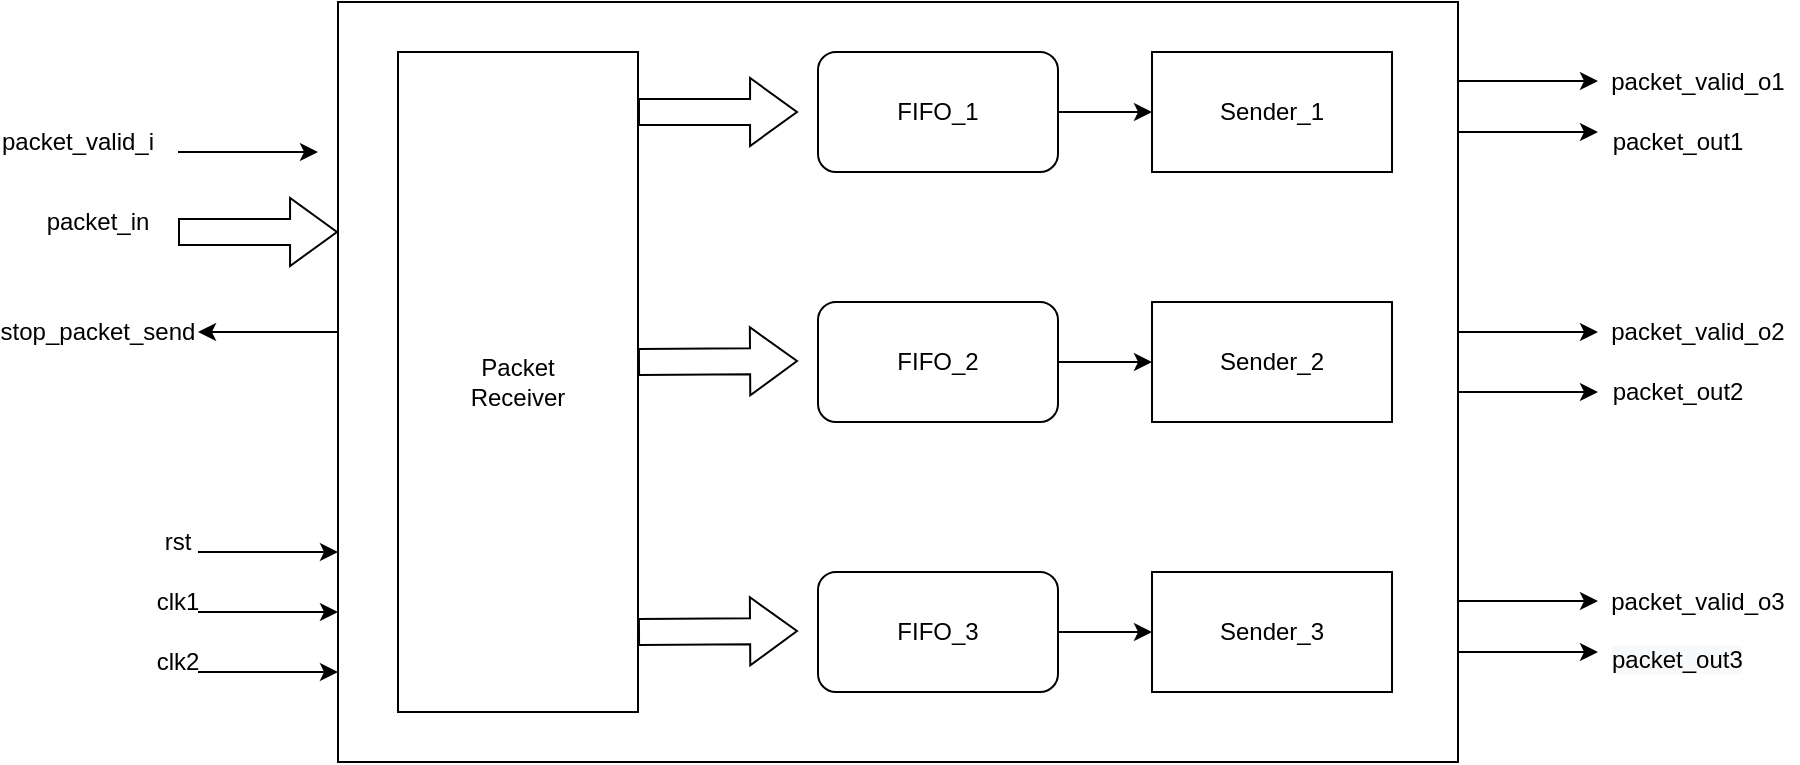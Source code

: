 <mxfile version="17.5.0" type="github">
  <diagram id="FnRWKJ-VHBaL-HlcA0ck" name="Page-1">
    <mxGraphModel dx="1426" dy="736" grid="1" gridSize="10" guides="1" tooltips="1" connect="1" arrows="1" fold="1" page="1" pageScale="1" pageWidth="827" pageHeight="1169" math="0" shadow="0">
      <root>
        <mxCell id="0" />
        <mxCell id="1" parent="0" />
        <mxCell id="hMCrXXmojqtJtSpddtb2-1" value="" style="rounded=0;whiteSpace=wrap;html=1;" vertex="1" parent="1">
          <mxGeometry x="210" y="975" width="560" height="380" as="geometry" />
        </mxCell>
        <mxCell id="5EVXFQeWeOqnL-yEGrli-1" value="Packet&lt;br&gt;Receiver" style="rounded=0;whiteSpace=wrap;html=1;" parent="1" vertex="1">
          <mxGeometry x="240" y="1000" width="120" height="330" as="geometry" />
        </mxCell>
        <mxCell id="5EVXFQeWeOqnL-yEGrli-16" style="edgeStyle=orthogonalEdgeStyle;rounded=0;orthogonalLoop=1;jettySize=auto;html=1;entryX=0;entryY=0.5;entryDx=0;entryDy=0;" parent="1" source="5EVXFQeWeOqnL-yEGrli-2" target="5EVXFQeWeOqnL-yEGrli-5" edge="1">
          <mxGeometry relative="1" as="geometry" />
        </mxCell>
        <mxCell id="5EVXFQeWeOqnL-yEGrli-2" value="FIFO_1" style="rounded=1;whiteSpace=wrap;html=1;" parent="1" vertex="1">
          <mxGeometry x="450" y="1000" width="120" height="60" as="geometry" />
        </mxCell>
        <mxCell id="5EVXFQeWeOqnL-yEGrli-17" style="edgeStyle=orthogonalEdgeStyle;rounded=0;orthogonalLoop=1;jettySize=auto;html=1;entryX=0;entryY=0.5;entryDx=0;entryDy=0;" parent="1" source="5EVXFQeWeOqnL-yEGrli-3" target="5EVXFQeWeOqnL-yEGrli-6" edge="1">
          <mxGeometry relative="1" as="geometry" />
        </mxCell>
        <mxCell id="5EVXFQeWeOqnL-yEGrli-3" value="FIFO_2" style="rounded=1;whiteSpace=wrap;html=1;" parent="1" vertex="1">
          <mxGeometry x="450" y="1125" width="120" height="60" as="geometry" />
        </mxCell>
        <mxCell id="5EVXFQeWeOqnL-yEGrli-18" style="edgeStyle=orthogonalEdgeStyle;rounded=0;orthogonalLoop=1;jettySize=auto;html=1;entryX=0;entryY=0.5;entryDx=0;entryDy=0;" parent="1" source="5EVXFQeWeOqnL-yEGrli-4" target="5EVXFQeWeOqnL-yEGrli-7" edge="1">
          <mxGeometry relative="1" as="geometry">
            <mxPoint x="690" y="1290" as="targetPoint" />
          </mxGeometry>
        </mxCell>
        <mxCell id="5EVXFQeWeOqnL-yEGrli-4" value="FIFO_3" style="rounded=1;whiteSpace=wrap;html=1;" parent="1" vertex="1">
          <mxGeometry x="450" y="1260" width="120" height="60" as="geometry" />
        </mxCell>
        <mxCell id="5EVXFQeWeOqnL-yEGrli-5" value="Sender_1" style="rounded=0;whiteSpace=wrap;html=1;" parent="1" vertex="1">
          <mxGeometry x="617" y="1000" width="120" height="60" as="geometry" />
        </mxCell>
        <mxCell id="5EVXFQeWeOqnL-yEGrli-6" value="Sender_2" style="rounded=0;whiteSpace=wrap;html=1;" parent="1" vertex="1">
          <mxGeometry x="617" y="1125" width="120" height="60" as="geometry" />
        </mxCell>
        <mxCell id="5EVXFQeWeOqnL-yEGrli-7" value="Sender_3" style="rounded=0;whiteSpace=wrap;html=1;" parent="1" vertex="1">
          <mxGeometry x="617" y="1260" width="120" height="60" as="geometry" />
        </mxCell>
        <mxCell id="5EVXFQeWeOqnL-yEGrli-12" value="" style="shape=flexArrow;endArrow=classic;html=1;rounded=0;width=13;endSize=7.49;" parent="1" edge="1">
          <mxGeometry width="50" height="50" relative="1" as="geometry">
            <mxPoint x="360" y="1030" as="sourcePoint" />
            <mxPoint x="440" y="1030" as="targetPoint" />
            <Array as="points" />
          </mxGeometry>
        </mxCell>
        <mxCell id="5EVXFQeWeOqnL-yEGrli-14" value="" style="shape=flexArrow;endArrow=classic;html=1;rounded=0;width=13;endSize=7.49;" parent="1" edge="1">
          <mxGeometry width="50" height="50" relative="1" as="geometry">
            <mxPoint x="360" y="1155" as="sourcePoint" />
            <mxPoint x="440" y="1154.5" as="targetPoint" />
            <Array as="points">
              <mxPoint x="360" y="1154.5" />
            </Array>
          </mxGeometry>
        </mxCell>
        <mxCell id="5EVXFQeWeOqnL-yEGrli-15" value="" style="shape=flexArrow;endArrow=classic;html=1;rounded=0;width=13;endSize=7.49;" parent="1" edge="1">
          <mxGeometry width="50" height="50" relative="1" as="geometry">
            <mxPoint x="360" y="1290" as="sourcePoint" />
            <mxPoint x="440" y="1289.5" as="targetPoint" />
            <Array as="points">
              <mxPoint x="360" y="1289.5" />
            </Array>
          </mxGeometry>
        </mxCell>
        <mxCell id="5EVXFQeWeOqnL-yEGrli-19" value="" style="endArrow=classic;html=1;rounded=0;" parent="1" edge="1">
          <mxGeometry width="50" height="50" relative="1" as="geometry">
            <mxPoint x="130" y="1050" as="sourcePoint" />
            <mxPoint x="200" y="1050" as="targetPoint" />
          </mxGeometry>
        </mxCell>
        <mxCell id="5EVXFQeWeOqnL-yEGrli-20" value="packet_valid_i" style="text;html=1;strokeColor=none;fillColor=none;align=center;verticalAlign=middle;whiteSpace=wrap;rounded=0;" parent="1" vertex="1">
          <mxGeometry x="50" y="1030" width="60" height="30" as="geometry" />
        </mxCell>
        <mxCell id="5EVXFQeWeOqnL-yEGrli-21" value="" style="shape=flexArrow;endArrow=classic;html=1;rounded=0;width=13;endSize=7.49;" parent="1" edge="1">
          <mxGeometry width="50" height="50" relative="1" as="geometry">
            <mxPoint x="130" y="1090" as="sourcePoint" />
            <mxPoint x="210" y="1090" as="targetPoint" />
            <Array as="points" />
          </mxGeometry>
        </mxCell>
        <mxCell id="5EVXFQeWeOqnL-yEGrli-22" value="packet_in" style="text;html=1;strokeColor=none;fillColor=none;align=center;verticalAlign=middle;whiteSpace=wrap;rounded=0;" parent="1" vertex="1">
          <mxGeometry x="60" y="1070" width="60" height="30" as="geometry" />
        </mxCell>
        <mxCell id="5EVXFQeWeOqnL-yEGrli-23" value="" style="endArrow=classic;html=1;rounded=0;" parent="1" edge="1">
          <mxGeometry width="50" height="50" relative="1" as="geometry">
            <mxPoint x="210" y="1140" as="sourcePoint" />
            <mxPoint x="140" y="1140" as="targetPoint" />
          </mxGeometry>
        </mxCell>
        <mxCell id="5EVXFQeWeOqnL-yEGrli-24" value="stop_packet_send" style="text;html=1;strokeColor=none;fillColor=none;align=center;verticalAlign=middle;whiteSpace=wrap;rounded=0;" parent="1" vertex="1">
          <mxGeometry x="60" y="1125" width="60" height="30" as="geometry" />
        </mxCell>
        <mxCell id="5EVXFQeWeOqnL-yEGrli-25" value="" style="endArrow=classic;html=1;rounded=0;" parent="1" edge="1">
          <mxGeometry width="50" height="50" relative="1" as="geometry">
            <mxPoint x="140" y="1250" as="sourcePoint" />
            <mxPoint x="210" y="1250" as="targetPoint" />
          </mxGeometry>
        </mxCell>
        <mxCell id="5EVXFQeWeOqnL-yEGrli-26" value="" style="endArrow=classic;html=1;rounded=0;" parent="1" edge="1">
          <mxGeometry width="50" height="50" relative="1" as="geometry">
            <mxPoint x="140" y="1280" as="sourcePoint" />
            <mxPoint x="210" y="1280" as="targetPoint" />
          </mxGeometry>
        </mxCell>
        <mxCell id="5EVXFQeWeOqnL-yEGrli-27" value="" style="endArrow=classic;html=1;rounded=0;" parent="1" edge="1">
          <mxGeometry width="50" height="50" relative="1" as="geometry">
            <mxPoint x="140" y="1310" as="sourcePoint" />
            <mxPoint x="210" y="1310" as="targetPoint" />
          </mxGeometry>
        </mxCell>
        <mxCell id="5EVXFQeWeOqnL-yEGrli-28" value="rst" style="text;html=1;strokeColor=none;fillColor=none;align=center;verticalAlign=middle;whiteSpace=wrap;rounded=0;" parent="1" vertex="1">
          <mxGeometry x="100" y="1230" width="60" height="30" as="geometry" />
        </mxCell>
        <mxCell id="5EVXFQeWeOqnL-yEGrli-29" value="clk1" style="text;html=1;strokeColor=none;fillColor=none;align=center;verticalAlign=middle;whiteSpace=wrap;rounded=0;" parent="1" vertex="1">
          <mxGeometry x="100" y="1260" width="60" height="30" as="geometry" />
        </mxCell>
        <mxCell id="5EVXFQeWeOqnL-yEGrli-30" value="clk2" style="text;html=1;strokeColor=none;fillColor=none;align=center;verticalAlign=middle;whiteSpace=wrap;rounded=0;" parent="1" vertex="1">
          <mxGeometry x="100" y="1290" width="60" height="30" as="geometry" />
        </mxCell>
        <mxCell id="5EVXFQeWeOqnL-yEGrli-31" value="" style="endArrow=classic;html=1;rounded=0;" parent="1" edge="1">
          <mxGeometry width="50" height="50" relative="1" as="geometry">
            <mxPoint x="770" y="1014.5" as="sourcePoint" />
            <mxPoint x="840" y="1014.5" as="targetPoint" />
          </mxGeometry>
        </mxCell>
        <mxCell id="5EVXFQeWeOqnL-yEGrli-33" value="" style="endArrow=classic;html=1;rounded=0;" parent="1" edge="1">
          <mxGeometry width="50" height="50" relative="1" as="geometry">
            <mxPoint x="770" y="1040" as="sourcePoint" />
            <mxPoint x="840" y="1040" as="targetPoint" />
          </mxGeometry>
        </mxCell>
        <mxCell id="5EVXFQeWeOqnL-yEGrli-34" value="packet_valid_o1" style="text;html=1;strokeColor=none;fillColor=none;align=center;verticalAlign=middle;whiteSpace=wrap;rounded=0;" parent="1" vertex="1">
          <mxGeometry x="840" y="1000" width="100" height="30" as="geometry" />
        </mxCell>
        <mxCell id="5EVXFQeWeOqnL-yEGrli-35" value="packet_out1" style="text;html=1;strokeColor=none;fillColor=none;align=center;verticalAlign=middle;whiteSpace=wrap;rounded=0;" parent="1" vertex="1">
          <mxGeometry x="850" y="1030" width="60" height="30" as="geometry" />
        </mxCell>
        <mxCell id="5EVXFQeWeOqnL-yEGrli-36" value="" style="endArrow=classic;html=1;rounded=0;" parent="1" edge="1">
          <mxGeometry width="50" height="50" relative="1" as="geometry">
            <mxPoint x="770" y="1140" as="sourcePoint" />
            <mxPoint x="840" y="1140" as="targetPoint" />
            <Array as="points">
              <mxPoint x="810" y="1140" />
            </Array>
          </mxGeometry>
        </mxCell>
        <mxCell id="5EVXFQeWeOqnL-yEGrli-37" value="" style="endArrow=classic;html=1;rounded=0;" parent="1" edge="1">
          <mxGeometry width="50" height="50" relative="1" as="geometry">
            <mxPoint x="770" y="1170" as="sourcePoint" />
            <mxPoint x="840" y="1170" as="targetPoint" />
            <Array as="points">
              <mxPoint x="810" y="1170" />
            </Array>
          </mxGeometry>
        </mxCell>
        <mxCell id="5EVXFQeWeOqnL-yEGrli-38" value="" style="endArrow=classic;html=1;rounded=0;" parent="1" edge="1">
          <mxGeometry width="50" height="50" relative="1" as="geometry">
            <mxPoint x="770" y="1274.5" as="sourcePoint" />
            <mxPoint x="840" y="1274.5" as="targetPoint" />
            <Array as="points">
              <mxPoint x="810" y="1274.5" />
            </Array>
          </mxGeometry>
        </mxCell>
        <mxCell id="5EVXFQeWeOqnL-yEGrli-39" value="" style="endArrow=classic;html=1;rounded=0;" parent="1" edge="1">
          <mxGeometry width="50" height="50" relative="1" as="geometry">
            <mxPoint x="770" y="1300" as="sourcePoint" />
            <mxPoint x="840" y="1300" as="targetPoint" />
            <Array as="points">
              <mxPoint x="810" y="1300" />
            </Array>
          </mxGeometry>
        </mxCell>
        <mxCell id="5EVXFQeWeOqnL-yEGrli-40" value="packet_valid_o2" style="text;html=1;strokeColor=none;fillColor=none;align=center;verticalAlign=middle;whiteSpace=wrap;rounded=0;" parent="1" vertex="1">
          <mxGeometry x="840" y="1125" width="100" height="30" as="geometry" />
        </mxCell>
        <mxCell id="5EVXFQeWeOqnL-yEGrli-41" value="packet_out2" style="text;html=1;strokeColor=none;fillColor=none;align=center;verticalAlign=middle;whiteSpace=wrap;rounded=0;" parent="1" vertex="1">
          <mxGeometry x="850" y="1155" width="60" height="30" as="geometry" />
        </mxCell>
        <mxCell id="5EVXFQeWeOqnL-yEGrli-42" value="packet_valid_o3" style="text;html=1;strokeColor=none;fillColor=none;align=center;verticalAlign=middle;whiteSpace=wrap;rounded=0;" parent="1" vertex="1">
          <mxGeometry x="840" y="1260" width="100" height="30" as="geometry" />
        </mxCell>
        <mxCell id="5EVXFQeWeOqnL-yEGrli-43" value="&lt;span style=&quot;color: rgb(0 , 0 , 0) ; font-family: &amp;#34;helvetica&amp;#34; ; font-size: 12px ; font-style: normal ; font-weight: 400 ; letter-spacing: normal ; text-align: center ; text-indent: 0px ; text-transform: none ; word-spacing: 0px ; background-color: rgb(248 , 249 , 250) ; text-decoration: none ; display: inline ; float: none&quot;&gt;packet_out3&lt;/span&gt;" style="text;whiteSpace=wrap;html=1;" parent="1" vertex="1">
          <mxGeometry x="845" y="1290" width="90" height="30" as="geometry" />
        </mxCell>
      </root>
    </mxGraphModel>
  </diagram>
</mxfile>
